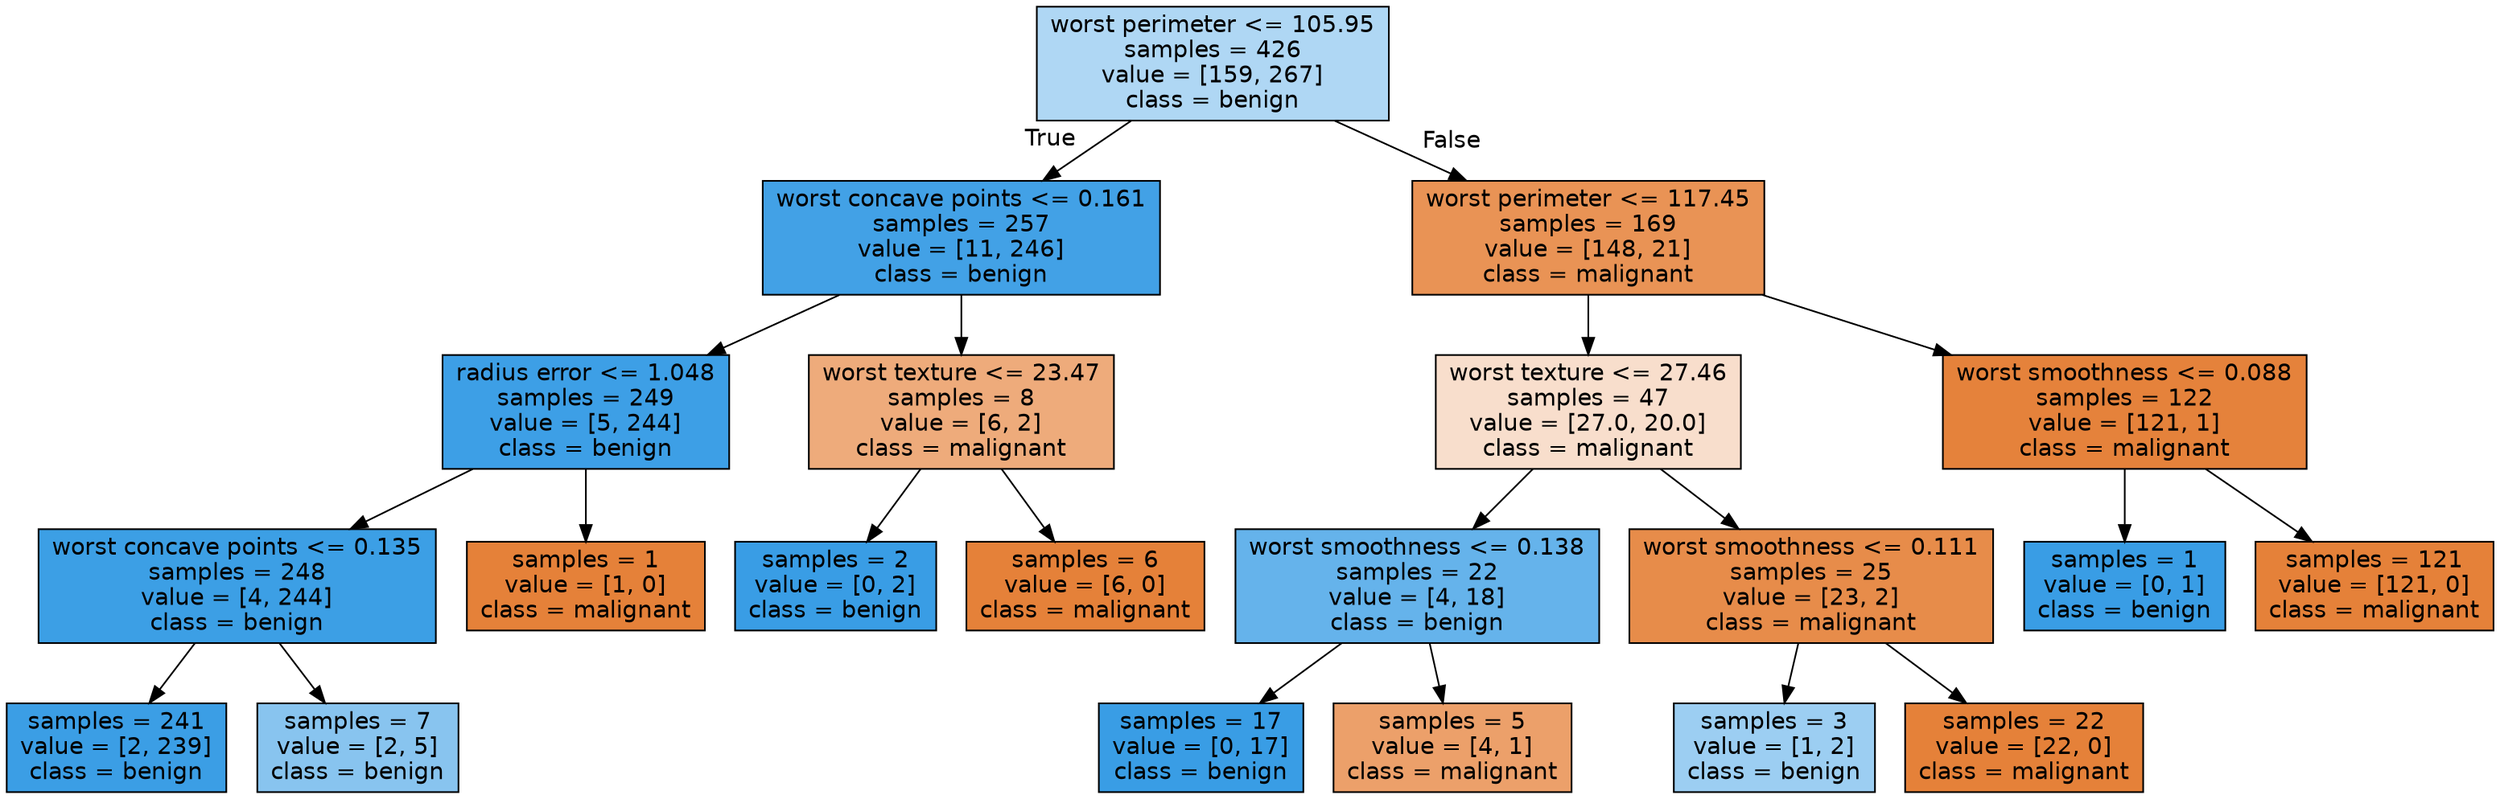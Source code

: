 digraph Tree {
node [shape=box, style="filled", color="black", fontname="helvetica"] ;
edge [fontname="helvetica"] ;
0 [label="worst perimeter <= 105.95\nsamples = 426\nvalue = [159, 267]\nclass = benign", fillcolor="#afd7f4"] ;
1 [label="worst concave points <= 0.161\nsamples = 257\nvalue = [11, 246]\nclass = benign", fillcolor="#42a1e6"] ;
0 -> 1 [labeldistance=2.5, labelangle=45, headlabel="True"] ;
2 [label="radius error <= 1.048\nsamples = 249\nvalue = [5, 244]\nclass = benign", fillcolor="#3d9fe6"] ;
1 -> 2 ;
3 [label="worst concave points <= 0.135\nsamples = 248\nvalue = [4, 244]\nclass = benign", fillcolor="#3c9fe5"] ;
2 -> 3 ;
4 [label="samples = 241\nvalue = [2, 239]\nclass = benign", fillcolor="#3b9ee5"] ;
3 -> 4 ;
5 [label="samples = 7\nvalue = [2, 5]\nclass = benign", fillcolor="#88c4ef"] ;
3 -> 5 ;
6 [label="samples = 1\nvalue = [1, 0]\nclass = malignant", fillcolor="#e58139"] ;
2 -> 6 ;
7 [label="worst texture <= 23.47\nsamples = 8\nvalue = [6, 2]\nclass = malignant", fillcolor="#eeab7b"] ;
1 -> 7 ;
8 [label="samples = 2\nvalue = [0, 2]\nclass = benign", fillcolor="#399de5"] ;
7 -> 8 ;
9 [label="samples = 6\nvalue = [6, 0]\nclass = malignant", fillcolor="#e58139"] ;
7 -> 9 ;
10 [label="worst perimeter <= 117.45\nsamples = 169\nvalue = [148, 21]\nclass = malignant", fillcolor="#e99355"] ;
0 -> 10 [labeldistance=2.5, labelangle=-45, headlabel="False"] ;
11 [label="worst texture <= 27.46\nsamples = 47\nvalue = [27.0, 20.0]\nclass = malignant", fillcolor="#f8decc"] ;
10 -> 11 ;
12 [label="worst smoothness <= 0.138\nsamples = 22\nvalue = [4, 18]\nclass = benign", fillcolor="#65b3eb"] ;
11 -> 12 ;
13 [label="samples = 17\nvalue = [0, 17]\nclass = benign", fillcolor="#399de5"] ;
12 -> 13 ;
14 [label="samples = 5\nvalue = [4, 1]\nclass = malignant", fillcolor="#eca06a"] ;
12 -> 14 ;
15 [label="worst smoothness <= 0.111\nsamples = 25\nvalue = [23, 2]\nclass = malignant", fillcolor="#e78c4a"] ;
11 -> 15 ;
16 [label="samples = 3\nvalue = [1, 2]\nclass = benign", fillcolor="#9ccef2"] ;
15 -> 16 ;
17 [label="samples = 22\nvalue = [22, 0]\nclass = malignant", fillcolor="#e58139"] ;
15 -> 17 ;
18 [label="worst smoothness <= 0.088\nsamples = 122\nvalue = [121, 1]\nclass = malignant", fillcolor="#e5823b"] ;
10 -> 18 ;
19 [label="samples = 1\nvalue = [0, 1]\nclass = benign", fillcolor="#399de5"] ;
18 -> 19 ;
20 [label="samples = 121\nvalue = [121, 0]\nclass = malignant", fillcolor="#e58139"] ;
18 -> 20 ;
}